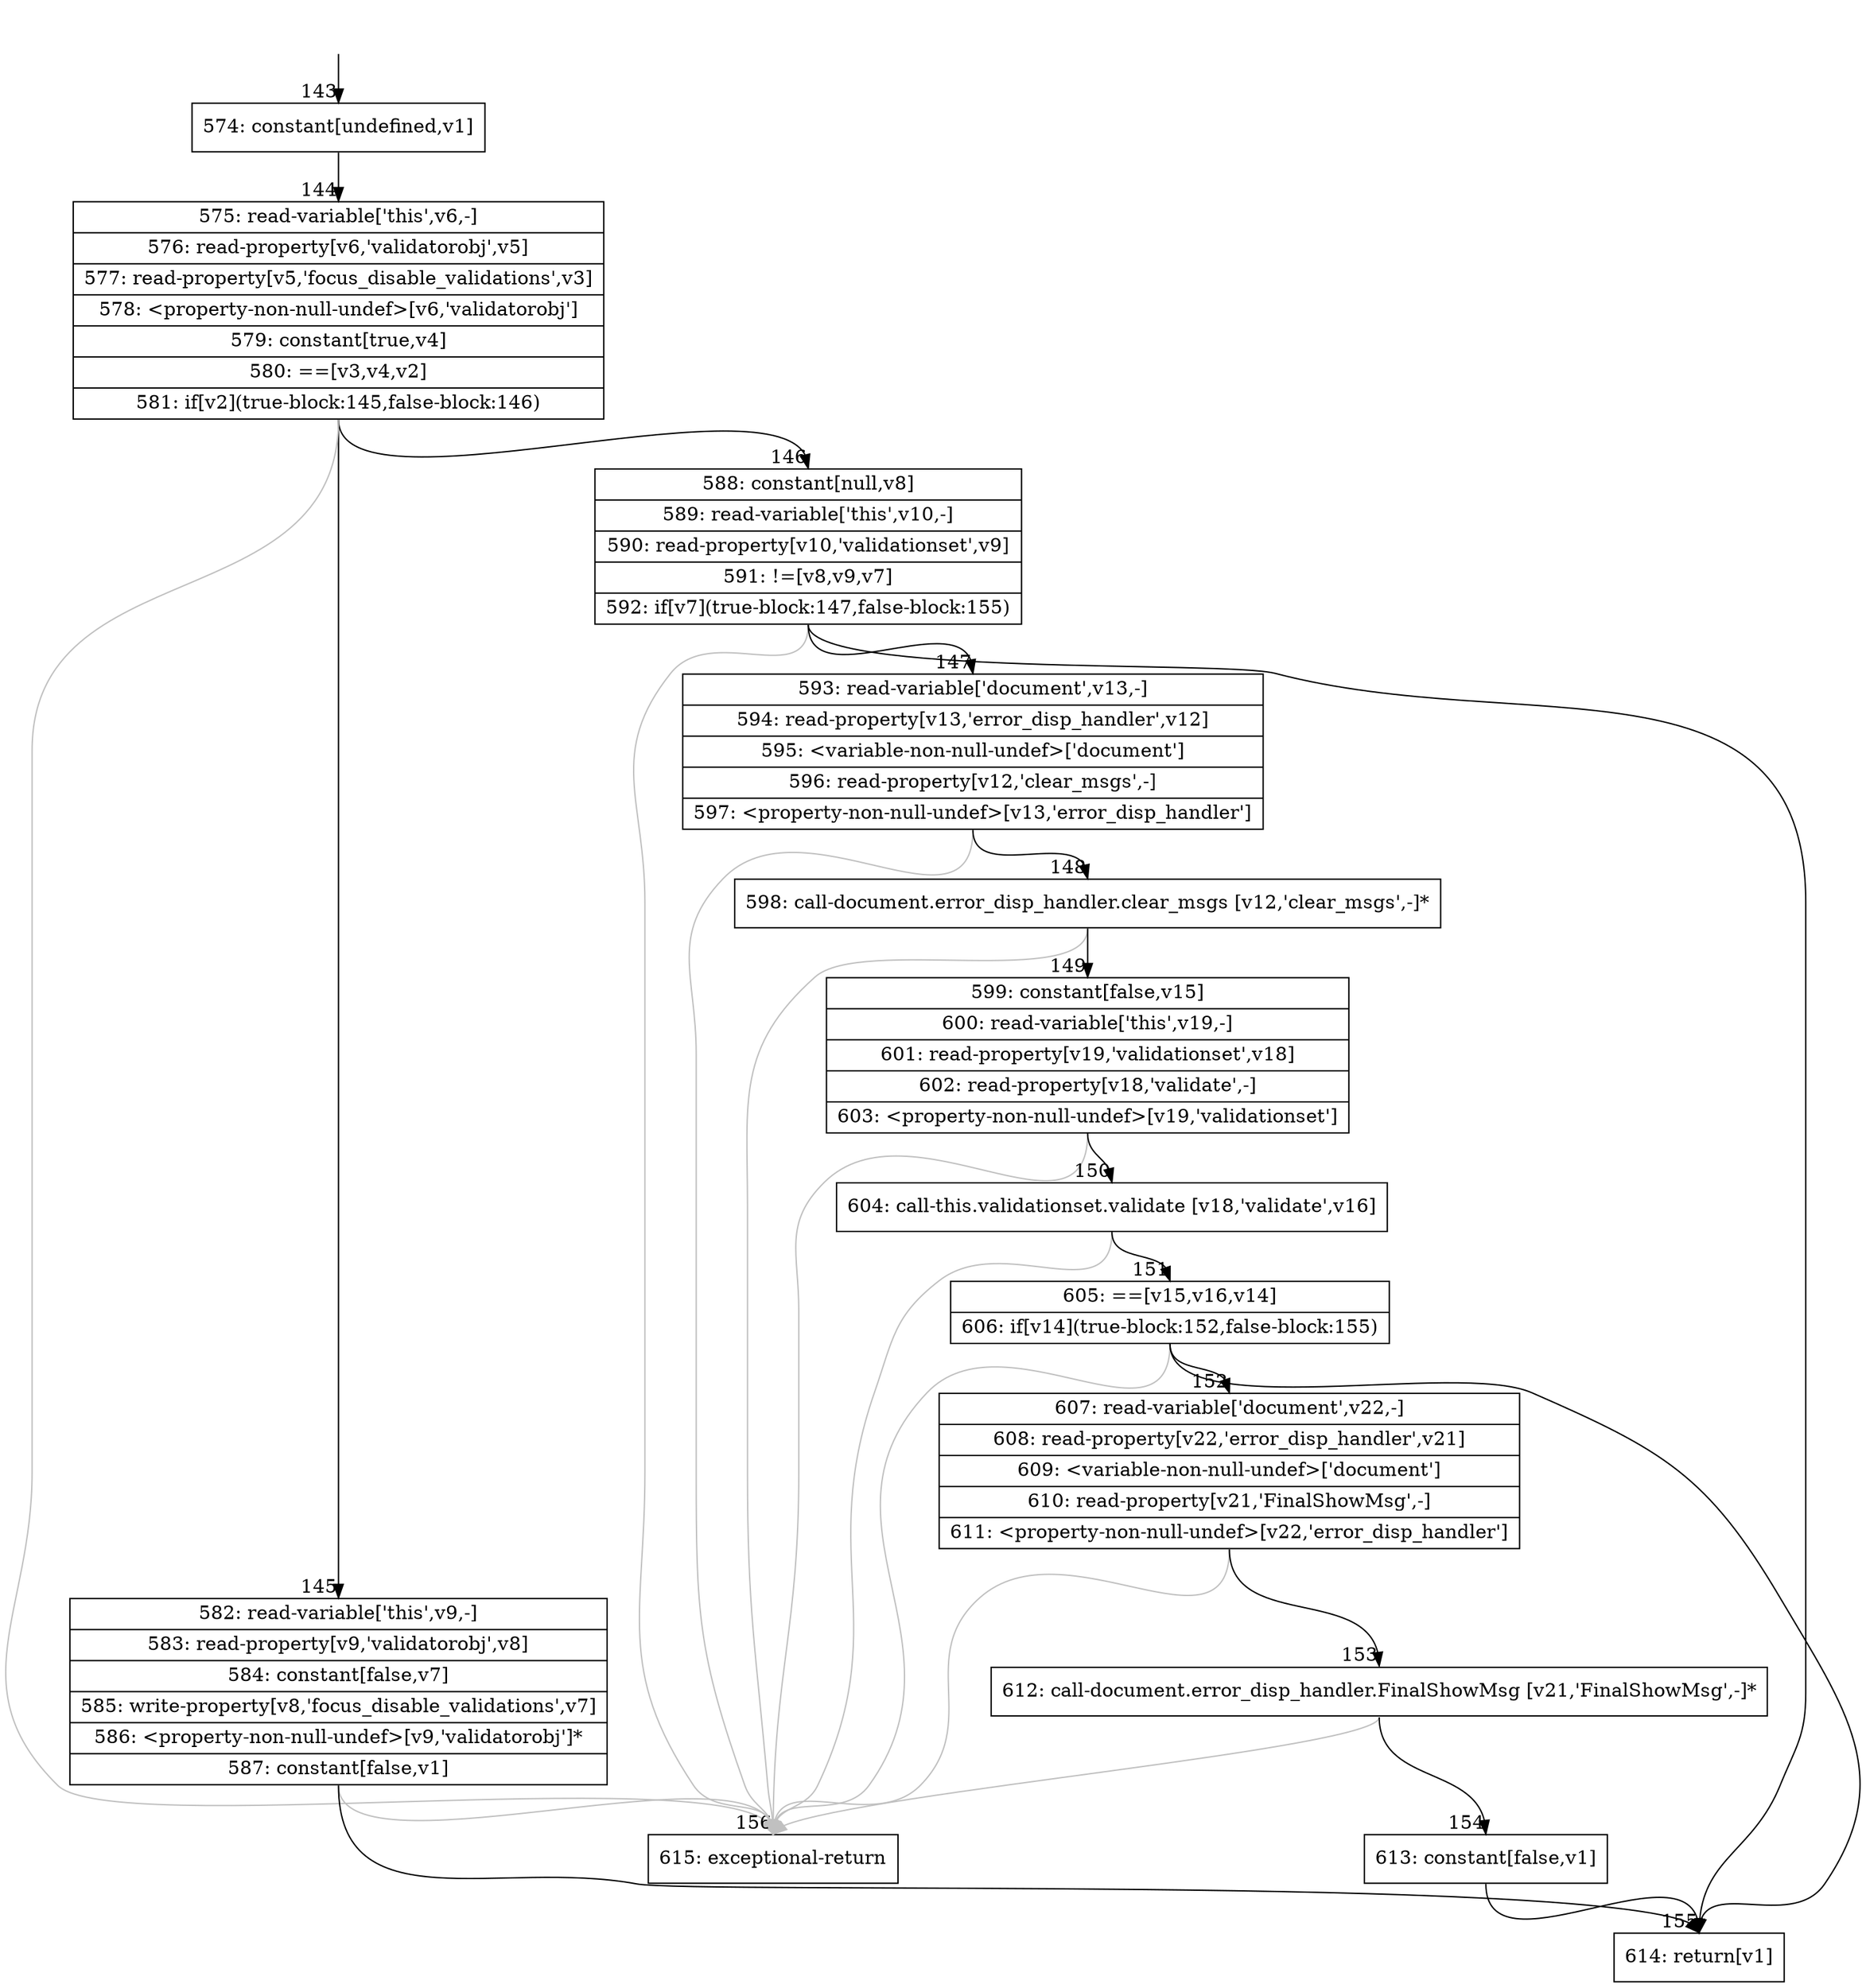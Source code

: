 digraph {
rankdir="TD"
BB_entry13[shape=none,label=""];
BB_entry13 -> BB143 [tailport=s, headport=n, headlabel="    143"]
BB143 [shape=record label="{574: constant[undefined,v1]}" ] 
BB143 -> BB144 [tailport=s, headport=n, headlabel="      144"]
BB144 [shape=record label="{575: read-variable['this',v6,-]|576: read-property[v6,'validatorobj',v5]|577: read-property[v5,'focus_disable_validations',v3]|578: \<property-non-null-undef\>[v6,'validatorobj']|579: constant[true,v4]|580: ==[v3,v4,v2]|581: if[v2](true-block:145,false-block:146)}" ] 
BB144 -> BB145 [tailport=s, headport=n, headlabel="      145"]
BB144 -> BB146 [tailport=s, headport=n, headlabel="      146"]
BB144 -> BB156 [tailport=s, headport=n, color=gray, headlabel="      156"]
BB145 [shape=record label="{582: read-variable['this',v9,-]|583: read-property[v9,'validatorobj',v8]|584: constant[false,v7]|585: write-property[v8,'focus_disable_validations',v7]|586: \<property-non-null-undef\>[v9,'validatorobj']*|587: constant[false,v1]}" ] 
BB145 -> BB155 [tailport=s, headport=n, headlabel="      155"]
BB145 -> BB156 [tailport=s, headport=n, color=gray]
BB146 [shape=record label="{588: constant[null,v8]|589: read-variable['this',v10,-]|590: read-property[v10,'validationset',v9]|591: !=[v8,v9,v7]|592: if[v7](true-block:147,false-block:155)}" ] 
BB146 -> BB147 [tailport=s, headport=n, headlabel="      147"]
BB146 -> BB155 [tailport=s, headport=n]
BB146 -> BB156 [tailport=s, headport=n, color=gray]
BB147 [shape=record label="{593: read-variable['document',v13,-]|594: read-property[v13,'error_disp_handler',v12]|595: \<variable-non-null-undef\>['document']|596: read-property[v12,'clear_msgs',-]|597: \<property-non-null-undef\>[v13,'error_disp_handler']}" ] 
BB147 -> BB148 [tailport=s, headport=n, headlabel="      148"]
BB147 -> BB156 [tailport=s, headport=n, color=gray]
BB148 [shape=record label="{598: call-document.error_disp_handler.clear_msgs [v12,'clear_msgs',-]*}" ] 
BB148 -> BB149 [tailport=s, headport=n, headlabel="      149"]
BB148 -> BB156 [tailport=s, headport=n, color=gray]
BB149 [shape=record label="{599: constant[false,v15]|600: read-variable['this',v19,-]|601: read-property[v19,'validationset',v18]|602: read-property[v18,'validate',-]|603: \<property-non-null-undef\>[v19,'validationset']}" ] 
BB149 -> BB150 [tailport=s, headport=n, headlabel="      150"]
BB149 -> BB156 [tailport=s, headport=n, color=gray]
BB150 [shape=record label="{604: call-this.validationset.validate [v18,'validate',v16]}" ] 
BB150 -> BB151 [tailport=s, headport=n, headlabel="      151"]
BB150 -> BB156 [tailport=s, headport=n, color=gray]
BB151 [shape=record label="{605: ==[v15,v16,v14]|606: if[v14](true-block:152,false-block:155)}" ] 
BB151 -> BB152 [tailport=s, headport=n, headlabel="      152"]
BB151 -> BB155 [tailport=s, headport=n]
BB151 -> BB156 [tailport=s, headport=n, color=gray]
BB152 [shape=record label="{607: read-variable['document',v22,-]|608: read-property[v22,'error_disp_handler',v21]|609: \<variable-non-null-undef\>['document']|610: read-property[v21,'FinalShowMsg',-]|611: \<property-non-null-undef\>[v22,'error_disp_handler']}" ] 
BB152 -> BB153 [tailport=s, headport=n, headlabel="      153"]
BB152 -> BB156 [tailport=s, headport=n, color=gray]
BB153 [shape=record label="{612: call-document.error_disp_handler.FinalShowMsg [v21,'FinalShowMsg',-]*}" ] 
BB153 -> BB154 [tailport=s, headport=n, headlabel="      154"]
BB153 -> BB156 [tailport=s, headport=n, color=gray]
BB154 [shape=record label="{613: constant[false,v1]}" ] 
BB154 -> BB155 [tailport=s, headport=n]
BB155 [shape=record label="{614: return[v1]}" ] 
BB156 [shape=record label="{615: exceptional-return}" ] 
//#$~ 240
}
